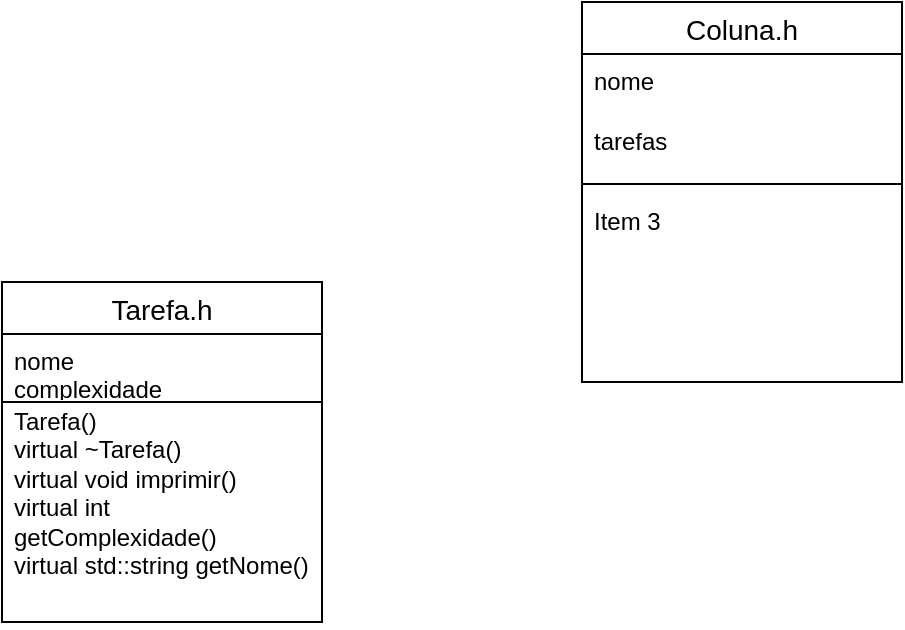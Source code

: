 <mxfile version="21.6.2" type="github">
  <diagram name="Página-1" id="vS54wYhkpu-R3U6V1ZRD">
    <mxGraphModel dx="1434" dy="725" grid="1" gridSize="10" guides="1" tooltips="1" connect="1" arrows="1" fold="1" page="1" pageScale="1" pageWidth="827" pageHeight="1169" math="0" shadow="0">
      <root>
        <mxCell id="0" />
        <mxCell id="1" parent="0" />
        <mxCell id="pkA4ZpUU_qlZRxtPL-2b-28" value="Tarefa.h" style="swimlane;fontStyle=0;childLayout=stackLayout;horizontal=1;startSize=26;horizontalStack=0;resizeParent=1;resizeParentMax=0;resizeLast=0;collapsible=1;marginBottom=0;align=center;fontSize=14;" vertex="1" parent="1">
          <mxGeometry x="40" y="610" width="160" height="170" as="geometry" />
        </mxCell>
        <mxCell id="pkA4ZpUU_qlZRxtPL-2b-29" value="&lt;div&gt;nome&lt;/div&gt;&lt;div&gt;complexidade&lt;br&gt;&lt;/div&gt;&lt;div&gt;&lt;br&gt;&lt;/div&gt;&lt;div&gt;&lt;br&gt;&lt;/div&gt;&lt;div&gt;&lt;br&gt;&lt;/div&gt;&lt;div&gt;&lt;br&gt;&lt;/div&gt;" style="text;strokeColor=none;fillColor=none;spacingLeft=4;spacingRight=4;overflow=hidden;rotatable=0;points=[[0,0.5],[1,0.5]];portConstraint=eastwest;fontSize=12;whiteSpace=wrap;html=1;" vertex="1" parent="pkA4ZpUU_qlZRxtPL-2b-28">
          <mxGeometry y="26" width="160" height="30" as="geometry" />
        </mxCell>
        <mxCell id="pkA4ZpUU_qlZRxtPL-2b-30" value="&lt;div&gt;Tarefa()&lt;/div&gt;&lt;div&gt;virtual ~Tarefa()&lt;/div&gt;&lt;div&gt;virtual void imprimir()&lt;/div&gt;&lt;div&gt;virtual int getComplexidade()&lt;/div&gt;&lt;div&gt;virtual std::string getNome()&lt;br&gt;&lt;/div&gt;" style="text;strokeColor=none;fillColor=none;spacingLeft=4;spacingRight=4;overflow=hidden;rotatable=0;points=[[0,0.5],[1,0.5]];portConstraint=eastwest;fontSize=12;whiteSpace=wrap;html=1;" vertex="1" parent="pkA4ZpUU_qlZRxtPL-2b-28">
          <mxGeometry y="56" width="160" height="114" as="geometry" />
        </mxCell>
        <mxCell id="pkA4ZpUU_qlZRxtPL-2b-32" value="" style="endArrow=none;html=1;rounded=0;" edge="1" parent="1">
          <mxGeometry relative="1" as="geometry">
            <mxPoint x="40" y="670" as="sourcePoint" />
            <mxPoint x="200" y="670" as="targetPoint" />
          </mxGeometry>
        </mxCell>
        <mxCell id="pkA4ZpUU_qlZRxtPL-2b-33" value="Coluna.h" style="swimlane;fontStyle=0;childLayout=stackLayout;horizontal=1;startSize=26;horizontalStack=0;resizeParent=1;resizeParentMax=0;resizeLast=0;collapsible=1;marginBottom=0;align=center;fontSize=14;" vertex="1" parent="1">
          <mxGeometry x="330" y="470" width="160" height="190" as="geometry" />
        </mxCell>
        <mxCell id="pkA4ZpUU_qlZRxtPL-2b-34" value="nome" style="text;strokeColor=none;fillColor=none;spacingLeft=4;spacingRight=4;overflow=hidden;rotatable=0;points=[[0,0.5],[1,0.5]];portConstraint=eastwest;fontSize=12;whiteSpace=wrap;html=1;" vertex="1" parent="pkA4ZpUU_qlZRxtPL-2b-33">
          <mxGeometry y="26" width="160" height="30" as="geometry" />
        </mxCell>
        <mxCell id="pkA4ZpUU_qlZRxtPL-2b-35" value="tarefas" style="text;strokeColor=none;fillColor=none;spacingLeft=4;spacingRight=4;overflow=hidden;rotatable=0;points=[[0,0.5],[1,0.5]];portConstraint=eastwest;fontSize=12;whiteSpace=wrap;html=1;" vertex="1" parent="pkA4ZpUU_qlZRxtPL-2b-33">
          <mxGeometry y="56" width="160" height="30" as="geometry" />
        </mxCell>
        <mxCell id="pkA4ZpUU_qlZRxtPL-2b-39" value="" style="line;strokeWidth=1;rotatable=0;dashed=0;labelPosition=right;align=left;verticalAlign=middle;spacingTop=0;spacingLeft=6;points=[];portConstraint=eastwest;" vertex="1" parent="pkA4ZpUU_qlZRxtPL-2b-33">
          <mxGeometry y="86" width="160" height="10" as="geometry" />
        </mxCell>
        <mxCell id="pkA4ZpUU_qlZRxtPL-2b-36" value="Item 3" style="text;strokeColor=none;fillColor=none;spacingLeft=4;spacingRight=4;overflow=hidden;rotatable=0;points=[[0,0.5],[1,0.5]];portConstraint=eastwest;fontSize=12;whiteSpace=wrap;html=1;" vertex="1" parent="pkA4ZpUU_qlZRxtPL-2b-33">
          <mxGeometry y="96" width="160" height="94" as="geometry" />
        </mxCell>
      </root>
    </mxGraphModel>
  </diagram>
</mxfile>
